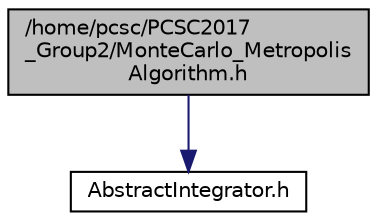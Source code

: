 digraph "/home/pcsc/PCSC2017_Group2/MonteCarlo_MetropolisAlgorithm.h"
{
  edge [fontname="Helvetica",fontsize="10",labelfontname="Helvetica",labelfontsize="10"];
  node [fontname="Helvetica",fontsize="10",shape=record];
  Node0 [label="/home/pcsc/PCSC2017\l_Group2/MonteCarlo_Metropolis\lAlgorithm.h",height=0.2,width=0.4,color="black", fillcolor="grey75", style="filled", fontcolor="black"];
  Node0 -> Node1 [color="midnightblue",fontsize="10",style="solid",fontname="Helvetica"];
  Node1 [label="AbstractIntegrator.h",height=0.2,width=0.4,color="black", fillcolor="white", style="filled",URL="$_abstract_integrator_8h.html"];
}
